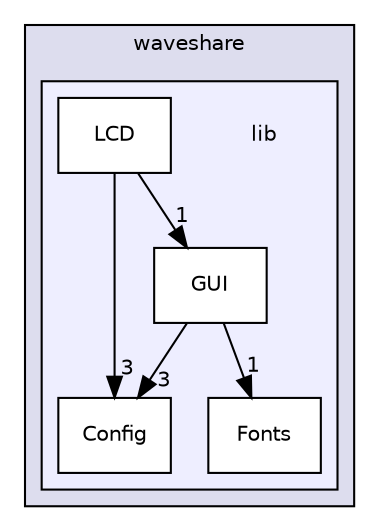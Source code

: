 digraph "lib" {
  bgcolor=transparent;
  compound=true
  node [ fontsize="10", fontname="Helvetica"];
  edge [ labelfontsize="10", labelfontname="Helvetica"];
  subgraph clusterdir_ece66fc2df8e517e732af5ec1cd20206 {
    graph [ bgcolor="#ddddee", pencolor="black", label="waveshare" fontname="Helvetica", fontsize="10", URL="dir_ece66fc2df8e517e732af5ec1cd20206.html"]
  subgraph clusterdir_e59babc21581178d9975f6bbe4eb6a10 {
    graph [ bgcolor="#eeeeff", pencolor="black", label="" URL="dir_e59babc21581178d9975f6bbe4eb6a10.html"];
    dir_e59babc21581178d9975f6bbe4eb6a10 [shape=plaintext label="lib"];
    dir_5003af704b1bffd9cd233c44d0d76b79 [shape=box label="Config" color="black" fillcolor="white" style="filled" URL="dir_5003af704b1bffd9cd233c44d0d76b79.html"];
    dir_01551dd28b7247d3e1865e29a4e66b98 [shape=box label="Fonts" color="black" fillcolor="white" style="filled" URL="dir_01551dd28b7247d3e1865e29a4e66b98.html"];
    dir_56191ed532506d7cebb7eb672d9237e2 [shape=box label="GUI" color="black" fillcolor="white" style="filled" URL="dir_56191ed532506d7cebb7eb672d9237e2.html"];
    dir_efd3a05cfa71c6e4a79c9e19a79bc5c2 [shape=box label="LCD" color="black" fillcolor="white" style="filled" URL="dir_efd3a05cfa71c6e4a79c9e19a79bc5c2.html"];
  }
  }
  dir_efd3a05cfa71c6e4a79c9e19a79bc5c2->dir_56191ed532506d7cebb7eb672d9237e2 [headlabel="1", labeldistance=1.5 headhref="dir_000017_000015.html"];
  dir_efd3a05cfa71c6e4a79c9e19a79bc5c2->dir_5003af704b1bffd9cd233c44d0d76b79 [headlabel="3", labeldistance=1.5 headhref="dir_000017_000011.html"];
  dir_56191ed532506d7cebb7eb672d9237e2->dir_01551dd28b7247d3e1865e29a4e66b98 [headlabel="1", labeldistance=1.5 headhref="dir_000015_000014.html"];
  dir_56191ed532506d7cebb7eb672d9237e2->dir_5003af704b1bffd9cd233c44d0d76b79 [headlabel="3", labeldistance=1.5 headhref="dir_000015_000011.html"];
}
